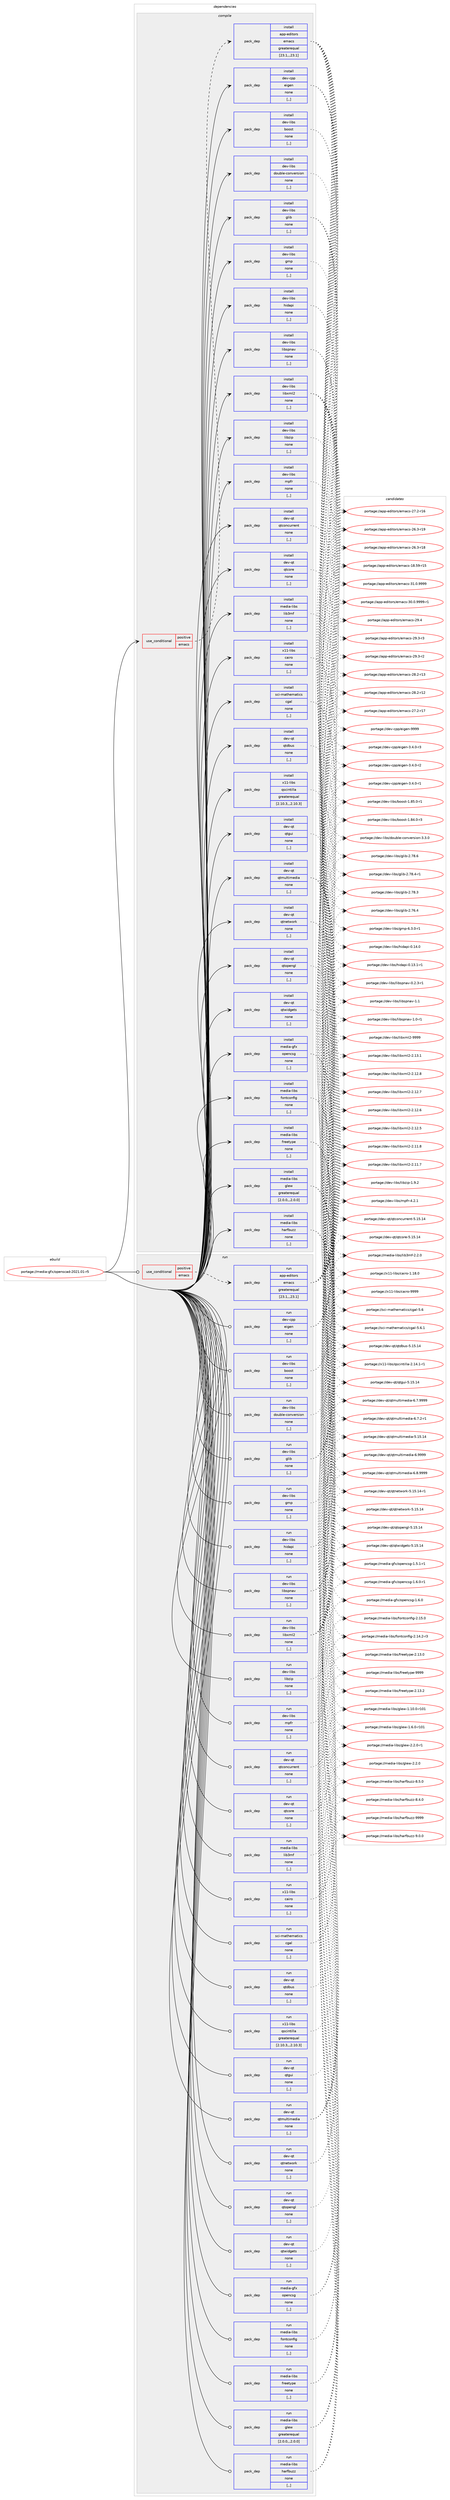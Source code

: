 digraph prolog {

# *************
# Graph options
# *************

newrank=true;
concentrate=true;
compound=true;
graph [rankdir=LR,fontname=Helvetica,fontsize=10,ranksep=1.5];#, ranksep=2.5, nodesep=0.2];
edge  [arrowhead=vee];
node  [fontname=Helvetica,fontsize=10];

# **********
# The ebuild
# **********

subgraph cluster_leftcol {
color=gray;
label=<<i>ebuild</i>>;
id [label="portage://media-gfx/openscad-2021.01-r5", color=red, width=4, href="../media-gfx/openscad-2021.01-r5.svg"];
}

# ****************
# The dependencies
# ****************

subgraph cluster_midcol {
color=gray;
label=<<i>dependencies</i>>;
subgraph cluster_compile {
fillcolor="#eeeeee";
style=filled;
label=<<i>compile</i>>;
subgraph cond73665 {
dependency292289 [label=<<TABLE BORDER="0" CELLBORDER="1" CELLSPACING="0" CELLPADDING="4"><TR><TD ROWSPAN="3" CELLPADDING="10">use_conditional</TD></TR><TR><TD>positive</TD></TR><TR><TD>emacs</TD></TR></TABLE>>, shape=none, color=red];
subgraph pack216253 {
dependency292290 [label=<<TABLE BORDER="0" CELLBORDER="1" CELLSPACING="0" CELLPADDING="4" WIDTH="220"><TR><TD ROWSPAN="6" CELLPADDING="30">pack_dep</TD></TR><TR><TD WIDTH="110">install</TD></TR><TR><TD>app-editors</TD></TR><TR><TD>emacs</TD></TR><TR><TD>greaterequal</TD></TR><TR><TD>[23.1,,,23.1]</TD></TR></TABLE>>, shape=none, color=blue];
}
dependency292289:e -> dependency292290:w [weight=20,style="dashed",arrowhead="vee"];
}
id:e -> dependency292289:w [weight=20,style="solid",arrowhead="vee"];
subgraph pack216254 {
dependency292291 [label=<<TABLE BORDER="0" CELLBORDER="1" CELLSPACING="0" CELLPADDING="4" WIDTH="220"><TR><TD ROWSPAN="6" CELLPADDING="30">pack_dep</TD></TR><TR><TD WIDTH="110">install</TD></TR><TR><TD>dev-cpp</TD></TR><TR><TD>eigen</TD></TR><TR><TD>none</TD></TR><TR><TD>[,,]</TD></TR></TABLE>>, shape=none, color=blue];
}
id:e -> dependency292291:w [weight=20,style="solid",arrowhead="vee"];
subgraph pack216255 {
dependency292292 [label=<<TABLE BORDER="0" CELLBORDER="1" CELLSPACING="0" CELLPADDING="4" WIDTH="220"><TR><TD ROWSPAN="6" CELLPADDING="30">pack_dep</TD></TR><TR><TD WIDTH="110">install</TD></TR><TR><TD>dev-libs</TD></TR><TR><TD>boost</TD></TR><TR><TD>none</TD></TR><TR><TD>[,,]</TD></TR></TABLE>>, shape=none, color=blue];
}
id:e -> dependency292292:w [weight=20,style="solid",arrowhead="vee"];
subgraph pack216256 {
dependency292293 [label=<<TABLE BORDER="0" CELLBORDER="1" CELLSPACING="0" CELLPADDING="4" WIDTH="220"><TR><TD ROWSPAN="6" CELLPADDING="30">pack_dep</TD></TR><TR><TD WIDTH="110">install</TD></TR><TR><TD>dev-libs</TD></TR><TR><TD>double-conversion</TD></TR><TR><TD>none</TD></TR><TR><TD>[,,]</TD></TR></TABLE>>, shape=none, color=blue];
}
id:e -> dependency292293:w [weight=20,style="solid",arrowhead="vee"];
subgraph pack216257 {
dependency292294 [label=<<TABLE BORDER="0" CELLBORDER="1" CELLSPACING="0" CELLPADDING="4" WIDTH="220"><TR><TD ROWSPAN="6" CELLPADDING="30">pack_dep</TD></TR><TR><TD WIDTH="110">install</TD></TR><TR><TD>dev-libs</TD></TR><TR><TD>glib</TD></TR><TR><TD>none</TD></TR><TR><TD>[,,]</TD></TR></TABLE>>, shape=none, color=blue];
}
id:e -> dependency292294:w [weight=20,style="solid",arrowhead="vee"];
subgraph pack216258 {
dependency292295 [label=<<TABLE BORDER="0" CELLBORDER="1" CELLSPACING="0" CELLPADDING="4" WIDTH="220"><TR><TD ROWSPAN="6" CELLPADDING="30">pack_dep</TD></TR><TR><TD WIDTH="110">install</TD></TR><TR><TD>dev-libs</TD></TR><TR><TD>gmp</TD></TR><TR><TD>none</TD></TR><TR><TD>[,,]</TD></TR></TABLE>>, shape=none, color=blue];
}
id:e -> dependency292295:w [weight=20,style="solid",arrowhead="vee"];
subgraph pack216259 {
dependency292296 [label=<<TABLE BORDER="0" CELLBORDER="1" CELLSPACING="0" CELLPADDING="4" WIDTH="220"><TR><TD ROWSPAN="6" CELLPADDING="30">pack_dep</TD></TR><TR><TD WIDTH="110">install</TD></TR><TR><TD>dev-libs</TD></TR><TR><TD>hidapi</TD></TR><TR><TD>none</TD></TR><TR><TD>[,,]</TD></TR></TABLE>>, shape=none, color=blue];
}
id:e -> dependency292296:w [weight=20,style="solid",arrowhead="vee"];
subgraph pack216260 {
dependency292297 [label=<<TABLE BORDER="0" CELLBORDER="1" CELLSPACING="0" CELLPADDING="4" WIDTH="220"><TR><TD ROWSPAN="6" CELLPADDING="30">pack_dep</TD></TR><TR><TD WIDTH="110">install</TD></TR><TR><TD>dev-libs</TD></TR><TR><TD>libspnav</TD></TR><TR><TD>none</TD></TR><TR><TD>[,,]</TD></TR></TABLE>>, shape=none, color=blue];
}
id:e -> dependency292297:w [weight=20,style="solid",arrowhead="vee"];
subgraph pack216261 {
dependency292298 [label=<<TABLE BORDER="0" CELLBORDER="1" CELLSPACING="0" CELLPADDING="4" WIDTH="220"><TR><TD ROWSPAN="6" CELLPADDING="30">pack_dep</TD></TR><TR><TD WIDTH="110">install</TD></TR><TR><TD>dev-libs</TD></TR><TR><TD>libxml2</TD></TR><TR><TD>none</TD></TR><TR><TD>[,,]</TD></TR></TABLE>>, shape=none, color=blue];
}
id:e -> dependency292298:w [weight=20,style="solid",arrowhead="vee"];
subgraph pack216262 {
dependency292299 [label=<<TABLE BORDER="0" CELLBORDER="1" CELLSPACING="0" CELLPADDING="4" WIDTH="220"><TR><TD ROWSPAN="6" CELLPADDING="30">pack_dep</TD></TR><TR><TD WIDTH="110">install</TD></TR><TR><TD>dev-libs</TD></TR><TR><TD>libzip</TD></TR><TR><TD>none</TD></TR><TR><TD>[,,]</TD></TR></TABLE>>, shape=none, color=blue];
}
id:e -> dependency292299:w [weight=20,style="solid",arrowhead="vee"];
subgraph pack216263 {
dependency292300 [label=<<TABLE BORDER="0" CELLBORDER="1" CELLSPACING="0" CELLPADDING="4" WIDTH="220"><TR><TD ROWSPAN="6" CELLPADDING="30">pack_dep</TD></TR><TR><TD WIDTH="110">install</TD></TR><TR><TD>dev-libs</TD></TR><TR><TD>mpfr</TD></TR><TR><TD>none</TD></TR><TR><TD>[,,]</TD></TR></TABLE>>, shape=none, color=blue];
}
id:e -> dependency292300:w [weight=20,style="solid",arrowhead="vee"];
subgraph pack216264 {
dependency292301 [label=<<TABLE BORDER="0" CELLBORDER="1" CELLSPACING="0" CELLPADDING="4" WIDTH="220"><TR><TD ROWSPAN="6" CELLPADDING="30">pack_dep</TD></TR><TR><TD WIDTH="110">install</TD></TR><TR><TD>dev-qt</TD></TR><TR><TD>qtconcurrent</TD></TR><TR><TD>none</TD></TR><TR><TD>[,,]</TD></TR></TABLE>>, shape=none, color=blue];
}
id:e -> dependency292301:w [weight=20,style="solid",arrowhead="vee"];
subgraph pack216265 {
dependency292302 [label=<<TABLE BORDER="0" CELLBORDER="1" CELLSPACING="0" CELLPADDING="4" WIDTH="220"><TR><TD ROWSPAN="6" CELLPADDING="30">pack_dep</TD></TR><TR><TD WIDTH="110">install</TD></TR><TR><TD>dev-qt</TD></TR><TR><TD>qtcore</TD></TR><TR><TD>none</TD></TR><TR><TD>[,,]</TD></TR></TABLE>>, shape=none, color=blue];
}
id:e -> dependency292302:w [weight=20,style="solid",arrowhead="vee"];
subgraph pack216266 {
dependency292303 [label=<<TABLE BORDER="0" CELLBORDER="1" CELLSPACING="0" CELLPADDING="4" WIDTH="220"><TR><TD ROWSPAN="6" CELLPADDING="30">pack_dep</TD></TR><TR><TD WIDTH="110">install</TD></TR><TR><TD>dev-qt</TD></TR><TR><TD>qtdbus</TD></TR><TR><TD>none</TD></TR><TR><TD>[,,]</TD></TR></TABLE>>, shape=none, color=blue];
}
id:e -> dependency292303:w [weight=20,style="solid",arrowhead="vee"];
subgraph pack216267 {
dependency292304 [label=<<TABLE BORDER="0" CELLBORDER="1" CELLSPACING="0" CELLPADDING="4" WIDTH="220"><TR><TD ROWSPAN="6" CELLPADDING="30">pack_dep</TD></TR><TR><TD WIDTH="110">install</TD></TR><TR><TD>dev-qt</TD></TR><TR><TD>qtgui</TD></TR><TR><TD>none</TD></TR><TR><TD>[,,]</TD></TR></TABLE>>, shape=none, color=blue];
}
id:e -> dependency292304:w [weight=20,style="solid",arrowhead="vee"];
subgraph pack216268 {
dependency292305 [label=<<TABLE BORDER="0" CELLBORDER="1" CELLSPACING="0" CELLPADDING="4" WIDTH="220"><TR><TD ROWSPAN="6" CELLPADDING="30">pack_dep</TD></TR><TR><TD WIDTH="110">install</TD></TR><TR><TD>dev-qt</TD></TR><TR><TD>qtmultimedia</TD></TR><TR><TD>none</TD></TR><TR><TD>[,,]</TD></TR></TABLE>>, shape=none, color=blue];
}
id:e -> dependency292305:w [weight=20,style="solid",arrowhead="vee"];
subgraph pack216269 {
dependency292306 [label=<<TABLE BORDER="0" CELLBORDER="1" CELLSPACING="0" CELLPADDING="4" WIDTH="220"><TR><TD ROWSPAN="6" CELLPADDING="30">pack_dep</TD></TR><TR><TD WIDTH="110">install</TD></TR><TR><TD>dev-qt</TD></TR><TR><TD>qtnetwork</TD></TR><TR><TD>none</TD></TR><TR><TD>[,,]</TD></TR></TABLE>>, shape=none, color=blue];
}
id:e -> dependency292306:w [weight=20,style="solid",arrowhead="vee"];
subgraph pack216270 {
dependency292307 [label=<<TABLE BORDER="0" CELLBORDER="1" CELLSPACING="0" CELLPADDING="4" WIDTH="220"><TR><TD ROWSPAN="6" CELLPADDING="30">pack_dep</TD></TR><TR><TD WIDTH="110">install</TD></TR><TR><TD>dev-qt</TD></TR><TR><TD>qtopengl</TD></TR><TR><TD>none</TD></TR><TR><TD>[,,]</TD></TR></TABLE>>, shape=none, color=blue];
}
id:e -> dependency292307:w [weight=20,style="solid",arrowhead="vee"];
subgraph pack216271 {
dependency292308 [label=<<TABLE BORDER="0" CELLBORDER="1" CELLSPACING="0" CELLPADDING="4" WIDTH="220"><TR><TD ROWSPAN="6" CELLPADDING="30">pack_dep</TD></TR><TR><TD WIDTH="110">install</TD></TR><TR><TD>dev-qt</TD></TR><TR><TD>qtwidgets</TD></TR><TR><TD>none</TD></TR><TR><TD>[,,]</TD></TR></TABLE>>, shape=none, color=blue];
}
id:e -> dependency292308:w [weight=20,style="solid",arrowhead="vee"];
subgraph pack216272 {
dependency292309 [label=<<TABLE BORDER="0" CELLBORDER="1" CELLSPACING="0" CELLPADDING="4" WIDTH="220"><TR><TD ROWSPAN="6" CELLPADDING="30">pack_dep</TD></TR><TR><TD WIDTH="110">install</TD></TR><TR><TD>media-gfx</TD></TR><TR><TD>opencsg</TD></TR><TR><TD>none</TD></TR><TR><TD>[,,]</TD></TR></TABLE>>, shape=none, color=blue];
}
id:e -> dependency292309:w [weight=20,style="solid",arrowhead="vee"];
subgraph pack216273 {
dependency292310 [label=<<TABLE BORDER="0" CELLBORDER="1" CELLSPACING="0" CELLPADDING="4" WIDTH="220"><TR><TD ROWSPAN="6" CELLPADDING="30">pack_dep</TD></TR><TR><TD WIDTH="110">install</TD></TR><TR><TD>media-libs</TD></TR><TR><TD>fontconfig</TD></TR><TR><TD>none</TD></TR><TR><TD>[,,]</TD></TR></TABLE>>, shape=none, color=blue];
}
id:e -> dependency292310:w [weight=20,style="solid",arrowhead="vee"];
subgraph pack216274 {
dependency292311 [label=<<TABLE BORDER="0" CELLBORDER="1" CELLSPACING="0" CELLPADDING="4" WIDTH="220"><TR><TD ROWSPAN="6" CELLPADDING="30">pack_dep</TD></TR><TR><TD WIDTH="110">install</TD></TR><TR><TD>media-libs</TD></TR><TR><TD>freetype</TD></TR><TR><TD>none</TD></TR><TR><TD>[,,]</TD></TR></TABLE>>, shape=none, color=blue];
}
id:e -> dependency292311:w [weight=20,style="solid",arrowhead="vee"];
subgraph pack216275 {
dependency292312 [label=<<TABLE BORDER="0" CELLBORDER="1" CELLSPACING="0" CELLPADDING="4" WIDTH="220"><TR><TD ROWSPAN="6" CELLPADDING="30">pack_dep</TD></TR><TR><TD WIDTH="110">install</TD></TR><TR><TD>media-libs</TD></TR><TR><TD>glew</TD></TR><TR><TD>greaterequal</TD></TR><TR><TD>[2.0.0,,,2.0.0]</TD></TR></TABLE>>, shape=none, color=blue];
}
id:e -> dependency292312:w [weight=20,style="solid",arrowhead="vee"];
subgraph pack216276 {
dependency292313 [label=<<TABLE BORDER="0" CELLBORDER="1" CELLSPACING="0" CELLPADDING="4" WIDTH="220"><TR><TD ROWSPAN="6" CELLPADDING="30">pack_dep</TD></TR><TR><TD WIDTH="110">install</TD></TR><TR><TD>media-libs</TD></TR><TR><TD>harfbuzz</TD></TR><TR><TD>none</TD></TR><TR><TD>[,,]</TD></TR></TABLE>>, shape=none, color=blue];
}
id:e -> dependency292313:w [weight=20,style="solid",arrowhead="vee"];
subgraph pack216277 {
dependency292314 [label=<<TABLE BORDER="0" CELLBORDER="1" CELLSPACING="0" CELLPADDING="4" WIDTH="220"><TR><TD ROWSPAN="6" CELLPADDING="30">pack_dep</TD></TR><TR><TD WIDTH="110">install</TD></TR><TR><TD>media-libs</TD></TR><TR><TD>lib3mf</TD></TR><TR><TD>none</TD></TR><TR><TD>[,,]</TD></TR></TABLE>>, shape=none, color=blue];
}
id:e -> dependency292314:w [weight=20,style="solid",arrowhead="vee"];
subgraph pack216278 {
dependency292315 [label=<<TABLE BORDER="0" CELLBORDER="1" CELLSPACING="0" CELLPADDING="4" WIDTH="220"><TR><TD ROWSPAN="6" CELLPADDING="30">pack_dep</TD></TR><TR><TD WIDTH="110">install</TD></TR><TR><TD>sci-mathematics</TD></TR><TR><TD>cgal</TD></TR><TR><TD>none</TD></TR><TR><TD>[,,]</TD></TR></TABLE>>, shape=none, color=blue];
}
id:e -> dependency292315:w [weight=20,style="solid",arrowhead="vee"];
subgraph pack216279 {
dependency292316 [label=<<TABLE BORDER="0" CELLBORDER="1" CELLSPACING="0" CELLPADDING="4" WIDTH="220"><TR><TD ROWSPAN="6" CELLPADDING="30">pack_dep</TD></TR><TR><TD WIDTH="110">install</TD></TR><TR><TD>x11-libs</TD></TR><TR><TD>cairo</TD></TR><TR><TD>none</TD></TR><TR><TD>[,,]</TD></TR></TABLE>>, shape=none, color=blue];
}
id:e -> dependency292316:w [weight=20,style="solid",arrowhead="vee"];
subgraph pack216280 {
dependency292317 [label=<<TABLE BORDER="0" CELLBORDER="1" CELLSPACING="0" CELLPADDING="4" WIDTH="220"><TR><TD ROWSPAN="6" CELLPADDING="30">pack_dep</TD></TR><TR><TD WIDTH="110">install</TD></TR><TR><TD>x11-libs</TD></TR><TR><TD>qscintilla</TD></TR><TR><TD>greaterequal</TD></TR><TR><TD>[2.10.3,,,2.10.3]</TD></TR></TABLE>>, shape=none, color=blue];
}
id:e -> dependency292317:w [weight=20,style="solid",arrowhead="vee"];
}
subgraph cluster_compileandrun {
fillcolor="#eeeeee";
style=filled;
label=<<i>compile and run</i>>;
}
subgraph cluster_run {
fillcolor="#eeeeee";
style=filled;
label=<<i>run</i>>;
subgraph cond73666 {
dependency292318 [label=<<TABLE BORDER="0" CELLBORDER="1" CELLSPACING="0" CELLPADDING="4"><TR><TD ROWSPAN="3" CELLPADDING="10">use_conditional</TD></TR><TR><TD>positive</TD></TR><TR><TD>emacs</TD></TR></TABLE>>, shape=none, color=red];
subgraph pack216281 {
dependency292319 [label=<<TABLE BORDER="0" CELLBORDER="1" CELLSPACING="0" CELLPADDING="4" WIDTH="220"><TR><TD ROWSPAN="6" CELLPADDING="30">pack_dep</TD></TR><TR><TD WIDTH="110">run</TD></TR><TR><TD>app-editors</TD></TR><TR><TD>emacs</TD></TR><TR><TD>greaterequal</TD></TR><TR><TD>[23.1,,,23.1]</TD></TR></TABLE>>, shape=none, color=blue];
}
dependency292318:e -> dependency292319:w [weight=20,style="dashed",arrowhead="vee"];
}
id:e -> dependency292318:w [weight=20,style="solid",arrowhead="odot"];
subgraph pack216282 {
dependency292320 [label=<<TABLE BORDER="0" CELLBORDER="1" CELLSPACING="0" CELLPADDING="4" WIDTH="220"><TR><TD ROWSPAN="6" CELLPADDING="30">pack_dep</TD></TR><TR><TD WIDTH="110">run</TD></TR><TR><TD>dev-cpp</TD></TR><TR><TD>eigen</TD></TR><TR><TD>none</TD></TR><TR><TD>[,,]</TD></TR></TABLE>>, shape=none, color=blue];
}
id:e -> dependency292320:w [weight=20,style="solid",arrowhead="odot"];
subgraph pack216283 {
dependency292321 [label=<<TABLE BORDER="0" CELLBORDER="1" CELLSPACING="0" CELLPADDING="4" WIDTH="220"><TR><TD ROWSPAN="6" CELLPADDING="30">pack_dep</TD></TR><TR><TD WIDTH="110">run</TD></TR><TR><TD>dev-libs</TD></TR><TR><TD>boost</TD></TR><TR><TD>none</TD></TR><TR><TD>[,,]</TD></TR></TABLE>>, shape=none, color=blue];
}
id:e -> dependency292321:w [weight=20,style="solid",arrowhead="odot"];
subgraph pack216284 {
dependency292322 [label=<<TABLE BORDER="0" CELLBORDER="1" CELLSPACING="0" CELLPADDING="4" WIDTH="220"><TR><TD ROWSPAN="6" CELLPADDING="30">pack_dep</TD></TR><TR><TD WIDTH="110">run</TD></TR><TR><TD>dev-libs</TD></TR><TR><TD>double-conversion</TD></TR><TR><TD>none</TD></TR><TR><TD>[,,]</TD></TR></TABLE>>, shape=none, color=blue];
}
id:e -> dependency292322:w [weight=20,style="solid",arrowhead="odot"];
subgraph pack216285 {
dependency292323 [label=<<TABLE BORDER="0" CELLBORDER="1" CELLSPACING="0" CELLPADDING="4" WIDTH="220"><TR><TD ROWSPAN="6" CELLPADDING="30">pack_dep</TD></TR><TR><TD WIDTH="110">run</TD></TR><TR><TD>dev-libs</TD></TR><TR><TD>glib</TD></TR><TR><TD>none</TD></TR><TR><TD>[,,]</TD></TR></TABLE>>, shape=none, color=blue];
}
id:e -> dependency292323:w [weight=20,style="solid",arrowhead="odot"];
subgraph pack216286 {
dependency292324 [label=<<TABLE BORDER="0" CELLBORDER="1" CELLSPACING="0" CELLPADDING="4" WIDTH="220"><TR><TD ROWSPAN="6" CELLPADDING="30">pack_dep</TD></TR><TR><TD WIDTH="110">run</TD></TR><TR><TD>dev-libs</TD></TR><TR><TD>gmp</TD></TR><TR><TD>none</TD></TR><TR><TD>[,,]</TD></TR></TABLE>>, shape=none, color=blue];
}
id:e -> dependency292324:w [weight=20,style="solid",arrowhead="odot"];
subgraph pack216287 {
dependency292325 [label=<<TABLE BORDER="0" CELLBORDER="1" CELLSPACING="0" CELLPADDING="4" WIDTH="220"><TR><TD ROWSPAN="6" CELLPADDING="30">pack_dep</TD></TR><TR><TD WIDTH="110">run</TD></TR><TR><TD>dev-libs</TD></TR><TR><TD>hidapi</TD></TR><TR><TD>none</TD></TR><TR><TD>[,,]</TD></TR></TABLE>>, shape=none, color=blue];
}
id:e -> dependency292325:w [weight=20,style="solid",arrowhead="odot"];
subgraph pack216288 {
dependency292326 [label=<<TABLE BORDER="0" CELLBORDER="1" CELLSPACING="0" CELLPADDING="4" WIDTH="220"><TR><TD ROWSPAN="6" CELLPADDING="30">pack_dep</TD></TR><TR><TD WIDTH="110">run</TD></TR><TR><TD>dev-libs</TD></TR><TR><TD>libspnav</TD></TR><TR><TD>none</TD></TR><TR><TD>[,,]</TD></TR></TABLE>>, shape=none, color=blue];
}
id:e -> dependency292326:w [weight=20,style="solid",arrowhead="odot"];
subgraph pack216289 {
dependency292327 [label=<<TABLE BORDER="0" CELLBORDER="1" CELLSPACING="0" CELLPADDING="4" WIDTH="220"><TR><TD ROWSPAN="6" CELLPADDING="30">pack_dep</TD></TR><TR><TD WIDTH="110">run</TD></TR><TR><TD>dev-libs</TD></TR><TR><TD>libxml2</TD></TR><TR><TD>none</TD></TR><TR><TD>[,,]</TD></TR></TABLE>>, shape=none, color=blue];
}
id:e -> dependency292327:w [weight=20,style="solid",arrowhead="odot"];
subgraph pack216290 {
dependency292328 [label=<<TABLE BORDER="0" CELLBORDER="1" CELLSPACING="0" CELLPADDING="4" WIDTH="220"><TR><TD ROWSPAN="6" CELLPADDING="30">pack_dep</TD></TR><TR><TD WIDTH="110">run</TD></TR><TR><TD>dev-libs</TD></TR><TR><TD>libzip</TD></TR><TR><TD>none</TD></TR><TR><TD>[,,]</TD></TR></TABLE>>, shape=none, color=blue];
}
id:e -> dependency292328:w [weight=20,style="solid",arrowhead="odot"];
subgraph pack216291 {
dependency292329 [label=<<TABLE BORDER="0" CELLBORDER="1" CELLSPACING="0" CELLPADDING="4" WIDTH="220"><TR><TD ROWSPAN="6" CELLPADDING="30">pack_dep</TD></TR><TR><TD WIDTH="110">run</TD></TR><TR><TD>dev-libs</TD></TR><TR><TD>mpfr</TD></TR><TR><TD>none</TD></TR><TR><TD>[,,]</TD></TR></TABLE>>, shape=none, color=blue];
}
id:e -> dependency292329:w [weight=20,style="solid",arrowhead="odot"];
subgraph pack216292 {
dependency292330 [label=<<TABLE BORDER="0" CELLBORDER="1" CELLSPACING="0" CELLPADDING="4" WIDTH="220"><TR><TD ROWSPAN="6" CELLPADDING="30">pack_dep</TD></TR><TR><TD WIDTH="110">run</TD></TR><TR><TD>dev-qt</TD></TR><TR><TD>qtconcurrent</TD></TR><TR><TD>none</TD></TR><TR><TD>[,,]</TD></TR></TABLE>>, shape=none, color=blue];
}
id:e -> dependency292330:w [weight=20,style="solid",arrowhead="odot"];
subgraph pack216293 {
dependency292331 [label=<<TABLE BORDER="0" CELLBORDER="1" CELLSPACING="0" CELLPADDING="4" WIDTH="220"><TR><TD ROWSPAN="6" CELLPADDING="30">pack_dep</TD></TR><TR><TD WIDTH="110">run</TD></TR><TR><TD>dev-qt</TD></TR><TR><TD>qtcore</TD></TR><TR><TD>none</TD></TR><TR><TD>[,,]</TD></TR></TABLE>>, shape=none, color=blue];
}
id:e -> dependency292331:w [weight=20,style="solid",arrowhead="odot"];
subgraph pack216294 {
dependency292332 [label=<<TABLE BORDER="0" CELLBORDER="1" CELLSPACING="0" CELLPADDING="4" WIDTH="220"><TR><TD ROWSPAN="6" CELLPADDING="30">pack_dep</TD></TR><TR><TD WIDTH="110">run</TD></TR><TR><TD>dev-qt</TD></TR><TR><TD>qtdbus</TD></TR><TR><TD>none</TD></TR><TR><TD>[,,]</TD></TR></TABLE>>, shape=none, color=blue];
}
id:e -> dependency292332:w [weight=20,style="solid",arrowhead="odot"];
subgraph pack216295 {
dependency292333 [label=<<TABLE BORDER="0" CELLBORDER="1" CELLSPACING="0" CELLPADDING="4" WIDTH="220"><TR><TD ROWSPAN="6" CELLPADDING="30">pack_dep</TD></TR><TR><TD WIDTH="110">run</TD></TR><TR><TD>dev-qt</TD></TR><TR><TD>qtgui</TD></TR><TR><TD>none</TD></TR><TR><TD>[,,]</TD></TR></TABLE>>, shape=none, color=blue];
}
id:e -> dependency292333:w [weight=20,style="solid",arrowhead="odot"];
subgraph pack216296 {
dependency292334 [label=<<TABLE BORDER="0" CELLBORDER="1" CELLSPACING="0" CELLPADDING="4" WIDTH="220"><TR><TD ROWSPAN="6" CELLPADDING="30">pack_dep</TD></TR><TR><TD WIDTH="110">run</TD></TR><TR><TD>dev-qt</TD></TR><TR><TD>qtmultimedia</TD></TR><TR><TD>none</TD></TR><TR><TD>[,,]</TD></TR></TABLE>>, shape=none, color=blue];
}
id:e -> dependency292334:w [weight=20,style="solid",arrowhead="odot"];
subgraph pack216297 {
dependency292335 [label=<<TABLE BORDER="0" CELLBORDER="1" CELLSPACING="0" CELLPADDING="4" WIDTH="220"><TR><TD ROWSPAN="6" CELLPADDING="30">pack_dep</TD></TR><TR><TD WIDTH="110">run</TD></TR><TR><TD>dev-qt</TD></TR><TR><TD>qtnetwork</TD></TR><TR><TD>none</TD></TR><TR><TD>[,,]</TD></TR></TABLE>>, shape=none, color=blue];
}
id:e -> dependency292335:w [weight=20,style="solid",arrowhead="odot"];
subgraph pack216298 {
dependency292336 [label=<<TABLE BORDER="0" CELLBORDER="1" CELLSPACING="0" CELLPADDING="4" WIDTH="220"><TR><TD ROWSPAN="6" CELLPADDING="30">pack_dep</TD></TR><TR><TD WIDTH="110">run</TD></TR><TR><TD>dev-qt</TD></TR><TR><TD>qtopengl</TD></TR><TR><TD>none</TD></TR><TR><TD>[,,]</TD></TR></TABLE>>, shape=none, color=blue];
}
id:e -> dependency292336:w [weight=20,style="solid",arrowhead="odot"];
subgraph pack216299 {
dependency292337 [label=<<TABLE BORDER="0" CELLBORDER="1" CELLSPACING="0" CELLPADDING="4" WIDTH="220"><TR><TD ROWSPAN="6" CELLPADDING="30">pack_dep</TD></TR><TR><TD WIDTH="110">run</TD></TR><TR><TD>dev-qt</TD></TR><TR><TD>qtwidgets</TD></TR><TR><TD>none</TD></TR><TR><TD>[,,]</TD></TR></TABLE>>, shape=none, color=blue];
}
id:e -> dependency292337:w [weight=20,style="solid",arrowhead="odot"];
subgraph pack216300 {
dependency292338 [label=<<TABLE BORDER="0" CELLBORDER="1" CELLSPACING="0" CELLPADDING="4" WIDTH="220"><TR><TD ROWSPAN="6" CELLPADDING="30">pack_dep</TD></TR><TR><TD WIDTH="110">run</TD></TR><TR><TD>media-gfx</TD></TR><TR><TD>opencsg</TD></TR><TR><TD>none</TD></TR><TR><TD>[,,]</TD></TR></TABLE>>, shape=none, color=blue];
}
id:e -> dependency292338:w [weight=20,style="solid",arrowhead="odot"];
subgraph pack216301 {
dependency292339 [label=<<TABLE BORDER="0" CELLBORDER="1" CELLSPACING="0" CELLPADDING="4" WIDTH="220"><TR><TD ROWSPAN="6" CELLPADDING="30">pack_dep</TD></TR><TR><TD WIDTH="110">run</TD></TR><TR><TD>media-libs</TD></TR><TR><TD>fontconfig</TD></TR><TR><TD>none</TD></TR><TR><TD>[,,]</TD></TR></TABLE>>, shape=none, color=blue];
}
id:e -> dependency292339:w [weight=20,style="solid",arrowhead="odot"];
subgraph pack216302 {
dependency292340 [label=<<TABLE BORDER="0" CELLBORDER="1" CELLSPACING="0" CELLPADDING="4" WIDTH="220"><TR><TD ROWSPAN="6" CELLPADDING="30">pack_dep</TD></TR><TR><TD WIDTH="110">run</TD></TR><TR><TD>media-libs</TD></TR><TR><TD>freetype</TD></TR><TR><TD>none</TD></TR><TR><TD>[,,]</TD></TR></TABLE>>, shape=none, color=blue];
}
id:e -> dependency292340:w [weight=20,style="solid",arrowhead="odot"];
subgraph pack216303 {
dependency292341 [label=<<TABLE BORDER="0" CELLBORDER="1" CELLSPACING="0" CELLPADDING="4" WIDTH="220"><TR><TD ROWSPAN="6" CELLPADDING="30">pack_dep</TD></TR><TR><TD WIDTH="110">run</TD></TR><TR><TD>media-libs</TD></TR><TR><TD>glew</TD></TR><TR><TD>greaterequal</TD></TR><TR><TD>[2.0.0,,,2.0.0]</TD></TR></TABLE>>, shape=none, color=blue];
}
id:e -> dependency292341:w [weight=20,style="solid",arrowhead="odot"];
subgraph pack216304 {
dependency292342 [label=<<TABLE BORDER="0" CELLBORDER="1" CELLSPACING="0" CELLPADDING="4" WIDTH="220"><TR><TD ROWSPAN="6" CELLPADDING="30">pack_dep</TD></TR><TR><TD WIDTH="110">run</TD></TR><TR><TD>media-libs</TD></TR><TR><TD>harfbuzz</TD></TR><TR><TD>none</TD></TR><TR><TD>[,,]</TD></TR></TABLE>>, shape=none, color=blue];
}
id:e -> dependency292342:w [weight=20,style="solid",arrowhead="odot"];
subgraph pack216305 {
dependency292343 [label=<<TABLE BORDER="0" CELLBORDER="1" CELLSPACING="0" CELLPADDING="4" WIDTH="220"><TR><TD ROWSPAN="6" CELLPADDING="30">pack_dep</TD></TR><TR><TD WIDTH="110">run</TD></TR><TR><TD>media-libs</TD></TR><TR><TD>lib3mf</TD></TR><TR><TD>none</TD></TR><TR><TD>[,,]</TD></TR></TABLE>>, shape=none, color=blue];
}
id:e -> dependency292343:w [weight=20,style="solid",arrowhead="odot"];
subgraph pack216306 {
dependency292344 [label=<<TABLE BORDER="0" CELLBORDER="1" CELLSPACING="0" CELLPADDING="4" WIDTH="220"><TR><TD ROWSPAN="6" CELLPADDING="30">pack_dep</TD></TR><TR><TD WIDTH="110">run</TD></TR><TR><TD>sci-mathematics</TD></TR><TR><TD>cgal</TD></TR><TR><TD>none</TD></TR><TR><TD>[,,]</TD></TR></TABLE>>, shape=none, color=blue];
}
id:e -> dependency292344:w [weight=20,style="solid",arrowhead="odot"];
subgraph pack216307 {
dependency292345 [label=<<TABLE BORDER="0" CELLBORDER="1" CELLSPACING="0" CELLPADDING="4" WIDTH="220"><TR><TD ROWSPAN="6" CELLPADDING="30">pack_dep</TD></TR><TR><TD WIDTH="110">run</TD></TR><TR><TD>x11-libs</TD></TR><TR><TD>cairo</TD></TR><TR><TD>none</TD></TR><TR><TD>[,,]</TD></TR></TABLE>>, shape=none, color=blue];
}
id:e -> dependency292345:w [weight=20,style="solid",arrowhead="odot"];
subgraph pack216308 {
dependency292346 [label=<<TABLE BORDER="0" CELLBORDER="1" CELLSPACING="0" CELLPADDING="4" WIDTH="220"><TR><TD ROWSPAN="6" CELLPADDING="30">pack_dep</TD></TR><TR><TD WIDTH="110">run</TD></TR><TR><TD>x11-libs</TD></TR><TR><TD>qscintilla</TD></TR><TR><TD>greaterequal</TD></TR><TR><TD>[2.10.3,,,2.10.3]</TD></TR></TABLE>>, shape=none, color=blue];
}
id:e -> dependency292346:w [weight=20,style="solid",arrowhead="odot"];
}
}

# **************
# The candidates
# **************

subgraph cluster_choices {
rank=same;
color=gray;
label=<<i>candidates</i>>;

subgraph choice216253 {
color=black;
nodesep=1;
choice971121124510110010511611111411547101109979911545514946484657575757 [label="portage://app-editors/emacs-31.0.9999", color=red, width=4,href="../app-editors/emacs-31.0.9999.svg"];
choice9711211245101100105116111114115471011099799115455148464846575757574511449 [label="portage://app-editors/emacs-30.0.9999-r1", color=red, width=4,href="../app-editors/emacs-30.0.9999-r1.svg"];
choice97112112451011001051161111141154710110997991154550574652 [label="portage://app-editors/emacs-29.4", color=red, width=4,href="../app-editors/emacs-29.4.svg"];
choice971121124510110010511611111411547101109979911545505746514511451 [label="portage://app-editors/emacs-29.3-r3", color=red, width=4,href="../app-editors/emacs-29.3-r3.svg"];
choice971121124510110010511611111411547101109979911545505746514511450 [label="portage://app-editors/emacs-29.3-r2", color=red, width=4,href="../app-editors/emacs-29.3-r2.svg"];
choice97112112451011001051161111141154710110997991154550564650451144951 [label="portage://app-editors/emacs-28.2-r13", color=red, width=4,href="../app-editors/emacs-28.2-r13.svg"];
choice97112112451011001051161111141154710110997991154550564650451144950 [label="portage://app-editors/emacs-28.2-r12", color=red, width=4,href="../app-editors/emacs-28.2-r12.svg"];
choice97112112451011001051161111141154710110997991154550554650451144955 [label="portage://app-editors/emacs-27.2-r17", color=red, width=4,href="../app-editors/emacs-27.2-r17.svg"];
choice97112112451011001051161111141154710110997991154550554650451144954 [label="portage://app-editors/emacs-27.2-r16", color=red, width=4,href="../app-editors/emacs-27.2-r16.svg"];
choice97112112451011001051161111141154710110997991154550544651451144957 [label="portage://app-editors/emacs-26.3-r19", color=red, width=4,href="../app-editors/emacs-26.3-r19.svg"];
choice97112112451011001051161111141154710110997991154550544651451144956 [label="portage://app-editors/emacs-26.3-r18", color=red, width=4,href="../app-editors/emacs-26.3-r18.svg"];
choice9711211245101100105116111114115471011099799115454956465357451144953 [label="portage://app-editors/emacs-18.59-r15", color=red, width=4,href="../app-editors/emacs-18.59-r15.svg"];
dependency292290:e -> choice971121124510110010511611111411547101109979911545514946484657575757:w [style=dotted,weight="100"];
dependency292290:e -> choice9711211245101100105116111114115471011099799115455148464846575757574511449:w [style=dotted,weight="100"];
dependency292290:e -> choice97112112451011001051161111141154710110997991154550574652:w [style=dotted,weight="100"];
dependency292290:e -> choice971121124510110010511611111411547101109979911545505746514511451:w [style=dotted,weight="100"];
dependency292290:e -> choice971121124510110010511611111411547101109979911545505746514511450:w [style=dotted,weight="100"];
dependency292290:e -> choice97112112451011001051161111141154710110997991154550564650451144951:w [style=dotted,weight="100"];
dependency292290:e -> choice97112112451011001051161111141154710110997991154550564650451144950:w [style=dotted,weight="100"];
dependency292290:e -> choice97112112451011001051161111141154710110997991154550554650451144955:w [style=dotted,weight="100"];
dependency292290:e -> choice97112112451011001051161111141154710110997991154550554650451144954:w [style=dotted,weight="100"];
dependency292290:e -> choice97112112451011001051161111141154710110997991154550544651451144957:w [style=dotted,weight="100"];
dependency292290:e -> choice97112112451011001051161111141154710110997991154550544651451144956:w [style=dotted,weight="100"];
dependency292290:e -> choice9711211245101100105116111114115471011099799115454956465357451144953:w [style=dotted,weight="100"];
}
subgraph choice216254 {
color=black;
nodesep=1;
choice1001011184599112112471011051031011104557575757 [label="portage://dev-cpp/eigen-9999", color=red, width=4,href="../dev-cpp/eigen-9999.svg"];
choice1001011184599112112471011051031011104551465246484511451 [label="portage://dev-cpp/eigen-3.4.0-r3", color=red, width=4,href="../dev-cpp/eigen-3.4.0-r3.svg"];
choice1001011184599112112471011051031011104551465246484511450 [label="portage://dev-cpp/eigen-3.4.0-r2", color=red, width=4,href="../dev-cpp/eigen-3.4.0-r2.svg"];
choice1001011184599112112471011051031011104551465246484511449 [label="portage://dev-cpp/eigen-3.4.0-r1", color=red, width=4,href="../dev-cpp/eigen-3.4.0-r1.svg"];
dependency292291:e -> choice1001011184599112112471011051031011104557575757:w [style=dotted,weight="100"];
dependency292291:e -> choice1001011184599112112471011051031011104551465246484511451:w [style=dotted,weight="100"];
dependency292291:e -> choice1001011184599112112471011051031011104551465246484511450:w [style=dotted,weight="100"];
dependency292291:e -> choice1001011184599112112471011051031011104551465246484511449:w [style=dotted,weight="100"];
}
subgraph choice216255 {
color=black;
nodesep=1;
choice10010111845108105981154798111111115116454946565346484511449 [label="portage://dev-libs/boost-1.85.0-r1", color=red, width=4,href="../dev-libs/boost-1.85.0-r1.svg"];
choice10010111845108105981154798111111115116454946565246484511451 [label="portage://dev-libs/boost-1.84.0-r3", color=red, width=4,href="../dev-libs/boost-1.84.0-r3.svg"];
dependency292292:e -> choice10010111845108105981154798111111115116454946565346484511449:w [style=dotted,weight="100"];
dependency292292:e -> choice10010111845108105981154798111111115116454946565246484511451:w [style=dotted,weight="100"];
}
subgraph choice216256 {
color=black;
nodesep=1;
choice100101118451081059811547100111117981081014599111110118101114115105111110455146514648 [label="portage://dev-libs/double-conversion-3.3.0", color=red, width=4,href="../dev-libs/double-conversion-3.3.0.svg"];
dependency292293:e -> choice100101118451081059811547100111117981081014599111110118101114115105111110455146514648:w [style=dotted,weight="100"];
}
subgraph choice216257 {
color=black;
nodesep=1;
choice1001011184510810598115471031081059845504655564654 [label="portage://dev-libs/glib-2.78.6", color=red, width=4,href="../dev-libs/glib-2.78.6.svg"];
choice10010111845108105981154710310810598455046555646524511449 [label="portage://dev-libs/glib-2.78.4-r1", color=red, width=4,href="../dev-libs/glib-2.78.4-r1.svg"];
choice1001011184510810598115471031081059845504655564651 [label="portage://dev-libs/glib-2.78.3", color=red, width=4,href="../dev-libs/glib-2.78.3.svg"];
choice1001011184510810598115471031081059845504655544652 [label="portage://dev-libs/glib-2.76.4", color=red, width=4,href="../dev-libs/glib-2.76.4.svg"];
dependency292294:e -> choice1001011184510810598115471031081059845504655564654:w [style=dotted,weight="100"];
dependency292294:e -> choice10010111845108105981154710310810598455046555646524511449:w [style=dotted,weight="100"];
dependency292294:e -> choice1001011184510810598115471031081059845504655564651:w [style=dotted,weight="100"];
dependency292294:e -> choice1001011184510810598115471031081059845504655544652:w [style=dotted,weight="100"];
}
subgraph choice216258 {
color=black;
nodesep=1;
choice1001011184510810598115471031091124554465146484511449 [label="portage://dev-libs/gmp-6.3.0-r1", color=red, width=4,href="../dev-libs/gmp-6.3.0-r1.svg"];
dependency292295:e -> choice1001011184510810598115471031091124554465146484511449:w [style=dotted,weight="100"];
}
subgraph choice216259 {
color=black;
nodesep=1;
choice1001011184510810598115471041051009711210545484649524648 [label="portage://dev-libs/hidapi-0.14.0", color=red, width=4,href="../dev-libs/hidapi-0.14.0.svg"];
choice10010111845108105981154710410510097112105454846495146494511449 [label="portage://dev-libs/hidapi-0.13.1-r1", color=red, width=4,href="../dev-libs/hidapi-0.13.1-r1.svg"];
dependency292296:e -> choice1001011184510810598115471041051009711210545484649524648:w [style=dotted,weight="100"];
dependency292296:e -> choice10010111845108105981154710410510097112105454846495146494511449:w [style=dotted,weight="100"];
}
subgraph choice216260 {
color=black;
nodesep=1;
choice100101118451081059811547108105981151121109711845494649 [label="portage://dev-libs/libspnav-1.1", color=red, width=4,href="../dev-libs/libspnav-1.1.svg"];
choice1001011184510810598115471081059811511211097118454946484511449 [label="portage://dev-libs/libspnav-1.0-r1", color=red, width=4,href="../dev-libs/libspnav-1.0-r1.svg"];
choice10010111845108105981154710810598115112110971184548465046514511449 [label="portage://dev-libs/libspnav-0.2.3-r1", color=red, width=4,href="../dev-libs/libspnav-0.2.3-r1.svg"];
dependency292297:e -> choice100101118451081059811547108105981151121109711845494649:w [style=dotted,weight="100"];
dependency292297:e -> choice1001011184510810598115471081059811511211097118454946484511449:w [style=dotted,weight="100"];
dependency292297:e -> choice10010111845108105981154710810598115112110971184548465046514511449:w [style=dotted,weight="100"];
}
subgraph choice216261 {
color=black;
nodesep=1;
choice10010111845108105981154710810598120109108504557575757 [label="portage://dev-libs/libxml2-9999", color=red, width=4,href="../dev-libs/libxml2-9999.svg"];
choice100101118451081059811547108105981201091085045504649514649 [label="portage://dev-libs/libxml2-2.13.1", color=red, width=4,href="../dev-libs/libxml2-2.13.1.svg"];
choice100101118451081059811547108105981201091085045504649504656 [label="portage://dev-libs/libxml2-2.12.8", color=red, width=4,href="../dev-libs/libxml2-2.12.8.svg"];
choice100101118451081059811547108105981201091085045504649504655 [label="portage://dev-libs/libxml2-2.12.7", color=red, width=4,href="../dev-libs/libxml2-2.12.7.svg"];
choice100101118451081059811547108105981201091085045504649504654 [label="portage://dev-libs/libxml2-2.12.6", color=red, width=4,href="../dev-libs/libxml2-2.12.6.svg"];
choice100101118451081059811547108105981201091085045504649504653 [label="portage://dev-libs/libxml2-2.12.5", color=red, width=4,href="../dev-libs/libxml2-2.12.5.svg"];
choice100101118451081059811547108105981201091085045504649494656 [label="portage://dev-libs/libxml2-2.11.8", color=red, width=4,href="../dev-libs/libxml2-2.11.8.svg"];
choice100101118451081059811547108105981201091085045504649494655 [label="portage://dev-libs/libxml2-2.11.7", color=red, width=4,href="../dev-libs/libxml2-2.11.7.svg"];
dependency292298:e -> choice10010111845108105981154710810598120109108504557575757:w [style=dotted,weight="100"];
dependency292298:e -> choice100101118451081059811547108105981201091085045504649514649:w [style=dotted,weight="100"];
dependency292298:e -> choice100101118451081059811547108105981201091085045504649504656:w [style=dotted,weight="100"];
dependency292298:e -> choice100101118451081059811547108105981201091085045504649504655:w [style=dotted,weight="100"];
dependency292298:e -> choice100101118451081059811547108105981201091085045504649504654:w [style=dotted,weight="100"];
dependency292298:e -> choice100101118451081059811547108105981201091085045504649504653:w [style=dotted,weight="100"];
dependency292298:e -> choice100101118451081059811547108105981201091085045504649494656:w [style=dotted,weight="100"];
dependency292298:e -> choice100101118451081059811547108105981201091085045504649494655:w [style=dotted,weight="100"];
}
subgraph choice216262 {
color=black;
nodesep=1;
choice10010111845108105981154710810598122105112454946574650 [label="portage://dev-libs/libzip-1.9.2", color=red, width=4,href="../dev-libs/libzip-1.9.2.svg"];
dependency292299:e -> choice10010111845108105981154710810598122105112454946574650:w [style=dotted,weight="100"];
}
subgraph choice216263 {
color=black;
nodesep=1;
choice100101118451081059811547109112102114455246504649 [label="portage://dev-libs/mpfr-4.2.1", color=red, width=4,href="../dev-libs/mpfr-4.2.1.svg"];
dependency292300:e -> choice100101118451081059811547109112102114455246504649:w [style=dotted,weight="100"];
}
subgraph choice216264 {
color=black;
nodesep=1;
choice100101118451131164711311699111110991171141141011101164553464953464952 [label="portage://dev-qt/qtconcurrent-5.15.14", color=red, width=4,href="../dev-qt/qtconcurrent-5.15.14.svg"];
dependency292301:e -> choice100101118451131164711311699111110991171141141011101164553464953464952:w [style=dotted,weight="100"];
}
subgraph choice216265 {
color=black;
nodesep=1;
choice1001011184511311647113116991111141014553464953464952 [label="portage://dev-qt/qtcore-5.15.14", color=red, width=4,href="../dev-qt/qtcore-5.15.14.svg"];
dependency292302:e -> choice1001011184511311647113116991111141014553464953464952:w [style=dotted,weight="100"];
}
subgraph choice216266 {
color=black;
nodesep=1;
choice1001011184511311647113116100981171154553464953464952 [label="portage://dev-qt/qtdbus-5.15.14", color=red, width=4,href="../dev-qt/qtdbus-5.15.14.svg"];
dependency292303:e -> choice1001011184511311647113116100981171154553464953464952:w [style=dotted,weight="100"];
}
subgraph choice216267 {
color=black;
nodesep=1;
choice10010111845113116471131161031171054553464953464952 [label="portage://dev-qt/qtgui-5.15.14", color=red, width=4,href="../dev-qt/qtgui-5.15.14.svg"];
dependency292304:e -> choice10010111845113116471131161031171054553464953464952:w [style=dotted,weight="100"];
}
subgraph choice216268 {
color=black;
nodesep=1;
choice10010111845113116471131161091171081161051091011001059745544657575757 [label="portage://dev-qt/qtmultimedia-6.9999", color=red, width=4,href="../dev-qt/qtmultimedia-6.9999.svg"];
choice100101118451131164711311610911710811610510910110010597455446564657575757 [label="portage://dev-qt/qtmultimedia-6.8.9999", color=red, width=4,href="../dev-qt/qtmultimedia-6.8.9999.svg"];
choice100101118451131164711311610911710811610510910110010597455446554657575757 [label="portage://dev-qt/qtmultimedia-6.7.9999", color=red, width=4,href="../dev-qt/qtmultimedia-6.7.9999.svg"];
choice1001011184511311647113116109117108116105109101100105974554465546504511449 [label="portage://dev-qt/qtmultimedia-6.7.2-r1", color=red, width=4,href="../dev-qt/qtmultimedia-6.7.2-r1.svg"];
choice1001011184511311647113116109117108116105109101100105974553464953464952 [label="portage://dev-qt/qtmultimedia-5.15.14", color=red, width=4,href="../dev-qt/qtmultimedia-5.15.14.svg"];
dependency292305:e -> choice10010111845113116471131161091171081161051091011001059745544657575757:w [style=dotted,weight="100"];
dependency292305:e -> choice100101118451131164711311610911710811610510910110010597455446564657575757:w [style=dotted,weight="100"];
dependency292305:e -> choice100101118451131164711311610911710811610510910110010597455446554657575757:w [style=dotted,weight="100"];
dependency292305:e -> choice1001011184511311647113116109117108116105109101100105974554465546504511449:w [style=dotted,weight="100"];
dependency292305:e -> choice1001011184511311647113116109117108116105109101100105974553464953464952:w [style=dotted,weight="100"];
}
subgraph choice216269 {
color=black;
nodesep=1;
choice100101118451131164711311611010111611911111410745534649534649524511449 [label="portage://dev-qt/qtnetwork-5.15.14-r1", color=red, width=4,href="../dev-qt/qtnetwork-5.15.14-r1.svg"];
choice10010111845113116471131161101011161191111141074553464953464952 [label="portage://dev-qt/qtnetwork-5.15.14", color=red, width=4,href="../dev-qt/qtnetwork-5.15.14.svg"];
dependency292306:e -> choice100101118451131164711311611010111611911111410745534649534649524511449:w [style=dotted,weight="100"];
dependency292306:e -> choice10010111845113116471131161101011161191111141074553464953464952:w [style=dotted,weight="100"];
}
subgraph choice216270 {
color=black;
nodesep=1;
choice10010111845113116471131161111121011101031084553464953464952 [label="portage://dev-qt/qtopengl-5.15.14", color=red, width=4,href="../dev-qt/qtopengl-5.15.14.svg"];
dependency292307:e -> choice10010111845113116471131161111121011101031084553464953464952:w [style=dotted,weight="100"];
}
subgraph choice216271 {
color=black;
nodesep=1;
choice10010111845113116471131161191051001031011161154553464953464952 [label="portage://dev-qt/qtwidgets-5.15.14", color=red, width=4,href="../dev-qt/qtwidgets-5.15.14.svg"];
dependency292308:e -> choice10010111845113116471131161191051001031011161154553464953464952:w [style=dotted,weight="100"];
}
subgraph choice216272 {
color=black;
nodesep=1;
choice109101100105974510310212047111112101110991151034549465446484511449 [label="portage://media-gfx/opencsg-1.6.0-r1", color=red, width=4,href="../media-gfx/opencsg-1.6.0-r1.svg"];
choice10910110010597451031021204711111210111099115103454946544648 [label="portage://media-gfx/opencsg-1.6.0", color=red, width=4,href="../media-gfx/opencsg-1.6.0.svg"];
choice109101100105974510310212047111112101110991151034549465346494511449 [label="portage://media-gfx/opencsg-1.5.1-r1", color=red, width=4,href="../media-gfx/opencsg-1.5.1-r1.svg"];
dependency292309:e -> choice109101100105974510310212047111112101110991151034549465446484511449:w [style=dotted,weight="100"];
dependency292309:e -> choice10910110010597451031021204711111210111099115103454946544648:w [style=dotted,weight="100"];
dependency292309:e -> choice109101100105974510310212047111112101110991151034549465346494511449:w [style=dotted,weight="100"];
}
subgraph choice216273 {
color=black;
nodesep=1;
choice109101100105974510810598115471021111101169911111010210510345504649534648 [label="portage://media-libs/fontconfig-2.15.0", color=red, width=4,href="../media-libs/fontconfig-2.15.0.svg"];
choice1091011001059745108105981154710211111011699111110102105103455046495246504511451 [label="portage://media-libs/fontconfig-2.14.2-r3", color=red, width=4,href="../media-libs/fontconfig-2.14.2-r3.svg"];
dependency292310:e -> choice109101100105974510810598115471021111101169911111010210510345504649534648:w [style=dotted,weight="100"];
dependency292310:e -> choice1091011001059745108105981154710211111011699111110102105103455046495246504511451:w [style=dotted,weight="100"];
}
subgraph choice216274 {
color=black;
nodesep=1;
choice109101100105974510810598115471021141011011161211121014557575757 [label="portage://media-libs/freetype-9999", color=red, width=4,href="../media-libs/freetype-9999.svg"];
choice1091011001059745108105981154710211410110111612111210145504649514650 [label="portage://media-libs/freetype-2.13.2", color=red, width=4,href="../media-libs/freetype-2.13.2.svg"];
choice1091011001059745108105981154710211410110111612111210145504649514648 [label="portage://media-libs/freetype-2.13.0", color=red, width=4,href="../media-libs/freetype-2.13.0.svg"];
dependency292311:e -> choice109101100105974510810598115471021141011011161211121014557575757:w [style=dotted,weight="100"];
dependency292311:e -> choice1091011001059745108105981154710211410110111612111210145504649514650:w [style=dotted,weight="100"];
dependency292311:e -> choice1091011001059745108105981154710211410110111612111210145504649514648:w [style=dotted,weight="100"];
}
subgraph choice216275 {
color=black;
nodesep=1;
choice109101100105974510810598115471031081011194550465046484511449 [label="portage://media-libs/glew-2.2.0-r1", color=red, width=4,href="../media-libs/glew-2.2.0-r1.svg"];
choice10910110010597451081059811547103108101119455046504648 [label="portage://media-libs/glew-2.2.0", color=red, width=4,href="../media-libs/glew-2.2.0.svg"];
choice109101100105974510810598115471031081011194549464948464845114494849 [label="portage://media-libs/glew-1.10.0-r101", color=red, width=4,href="../media-libs/glew-1.10.0-r101.svg"];
choice1091011001059745108105981154710310810111945494654464845114494849 [label="portage://media-libs/glew-1.6.0-r101", color=red, width=4,href="../media-libs/glew-1.6.0-r101.svg"];
dependency292312:e -> choice109101100105974510810598115471031081011194550465046484511449:w [style=dotted,weight="100"];
dependency292312:e -> choice10910110010597451081059811547103108101119455046504648:w [style=dotted,weight="100"];
dependency292312:e -> choice109101100105974510810598115471031081011194549464948464845114494849:w [style=dotted,weight="100"];
dependency292312:e -> choice1091011001059745108105981154710310810111945494654464845114494849:w [style=dotted,weight="100"];
}
subgraph choice216276 {
color=black;
nodesep=1;
choice1091011001059745108105981154710497114102981171221224557575757 [label="portage://media-libs/harfbuzz-9999", color=red, width=4,href="../media-libs/harfbuzz-9999.svg"];
choice109101100105974510810598115471049711410298117122122455746484648 [label="portage://media-libs/harfbuzz-9.0.0", color=red, width=4,href="../media-libs/harfbuzz-9.0.0.svg"];
choice109101100105974510810598115471049711410298117122122455646534648 [label="portage://media-libs/harfbuzz-8.5.0", color=red, width=4,href="../media-libs/harfbuzz-8.5.0.svg"];
choice109101100105974510810598115471049711410298117122122455646524648 [label="portage://media-libs/harfbuzz-8.4.0", color=red, width=4,href="../media-libs/harfbuzz-8.4.0.svg"];
dependency292313:e -> choice1091011001059745108105981154710497114102981171221224557575757:w [style=dotted,weight="100"];
dependency292313:e -> choice109101100105974510810598115471049711410298117122122455746484648:w [style=dotted,weight="100"];
dependency292313:e -> choice109101100105974510810598115471049711410298117122122455646534648:w [style=dotted,weight="100"];
dependency292313:e -> choice109101100105974510810598115471049711410298117122122455646524648:w [style=dotted,weight="100"];
}
subgraph choice216277 {
color=black;
nodesep=1;
choice109101100105974510810598115471081059851109102455046504648 [label="portage://media-libs/lib3mf-2.2.0", color=red, width=4,href="../media-libs/lib3mf-2.2.0.svg"];
dependency292314:e -> choice109101100105974510810598115471081059851109102455046504648:w [style=dotted,weight="100"];
}
subgraph choice216278 {
color=black;
nodesep=1;
choice1159910545109971161041011099711610599115479910397108455346544649 [label="portage://sci-mathematics/cgal-5.6.1", color=red, width=4,href="../sci-mathematics/cgal-5.6.1.svg"];
choice115991054510997116104101109971161059911547991039710845534654 [label="portage://sci-mathematics/cgal-5.6", color=red, width=4,href="../sci-mathematics/cgal-5.6.svg"];
dependency292315:e -> choice1159910545109971161041011099711610599115479910397108455346544649:w [style=dotted,weight="100"];
dependency292315:e -> choice115991054510997116104101109971161059911547991039710845534654:w [style=dotted,weight="100"];
}
subgraph choice216279 {
color=black;
nodesep=1;
choice120494945108105981154799971051141114557575757 [label="portage://x11-libs/cairo-9999", color=red, width=4,href="../x11-libs/cairo-9999.svg"];
choice1204949451081059811547999710511411145494649564648 [label="portage://x11-libs/cairo-1.18.0", color=red, width=4,href="../x11-libs/cairo-1.18.0.svg"];
dependency292316:e -> choice120494945108105981154799971051141114557575757:w [style=dotted,weight="100"];
dependency292316:e -> choice1204949451081059811547999710511411145494649564648:w [style=dotted,weight="100"];
}
subgraph choice216280 {
color=black;
nodesep=1;
choice12049494510810598115471131159910511011610510810897455046495246494511449 [label="portage://x11-libs/qscintilla-2.14.1-r1", color=red, width=4,href="../x11-libs/qscintilla-2.14.1-r1.svg"];
dependency292317:e -> choice12049494510810598115471131159910511011610510810897455046495246494511449:w [style=dotted,weight="100"];
}
subgraph choice216281 {
color=black;
nodesep=1;
choice971121124510110010511611111411547101109979911545514946484657575757 [label="portage://app-editors/emacs-31.0.9999", color=red, width=4,href="../app-editors/emacs-31.0.9999.svg"];
choice9711211245101100105116111114115471011099799115455148464846575757574511449 [label="portage://app-editors/emacs-30.0.9999-r1", color=red, width=4,href="../app-editors/emacs-30.0.9999-r1.svg"];
choice97112112451011001051161111141154710110997991154550574652 [label="portage://app-editors/emacs-29.4", color=red, width=4,href="../app-editors/emacs-29.4.svg"];
choice971121124510110010511611111411547101109979911545505746514511451 [label="portage://app-editors/emacs-29.3-r3", color=red, width=4,href="../app-editors/emacs-29.3-r3.svg"];
choice971121124510110010511611111411547101109979911545505746514511450 [label="portage://app-editors/emacs-29.3-r2", color=red, width=4,href="../app-editors/emacs-29.3-r2.svg"];
choice97112112451011001051161111141154710110997991154550564650451144951 [label="portage://app-editors/emacs-28.2-r13", color=red, width=4,href="../app-editors/emacs-28.2-r13.svg"];
choice97112112451011001051161111141154710110997991154550564650451144950 [label="portage://app-editors/emacs-28.2-r12", color=red, width=4,href="../app-editors/emacs-28.2-r12.svg"];
choice97112112451011001051161111141154710110997991154550554650451144955 [label="portage://app-editors/emacs-27.2-r17", color=red, width=4,href="../app-editors/emacs-27.2-r17.svg"];
choice97112112451011001051161111141154710110997991154550554650451144954 [label="portage://app-editors/emacs-27.2-r16", color=red, width=4,href="../app-editors/emacs-27.2-r16.svg"];
choice97112112451011001051161111141154710110997991154550544651451144957 [label="portage://app-editors/emacs-26.3-r19", color=red, width=4,href="../app-editors/emacs-26.3-r19.svg"];
choice97112112451011001051161111141154710110997991154550544651451144956 [label="portage://app-editors/emacs-26.3-r18", color=red, width=4,href="../app-editors/emacs-26.3-r18.svg"];
choice9711211245101100105116111114115471011099799115454956465357451144953 [label="portage://app-editors/emacs-18.59-r15", color=red, width=4,href="../app-editors/emacs-18.59-r15.svg"];
dependency292319:e -> choice971121124510110010511611111411547101109979911545514946484657575757:w [style=dotted,weight="100"];
dependency292319:e -> choice9711211245101100105116111114115471011099799115455148464846575757574511449:w [style=dotted,weight="100"];
dependency292319:e -> choice97112112451011001051161111141154710110997991154550574652:w [style=dotted,weight="100"];
dependency292319:e -> choice971121124510110010511611111411547101109979911545505746514511451:w [style=dotted,weight="100"];
dependency292319:e -> choice971121124510110010511611111411547101109979911545505746514511450:w [style=dotted,weight="100"];
dependency292319:e -> choice97112112451011001051161111141154710110997991154550564650451144951:w [style=dotted,weight="100"];
dependency292319:e -> choice97112112451011001051161111141154710110997991154550564650451144950:w [style=dotted,weight="100"];
dependency292319:e -> choice97112112451011001051161111141154710110997991154550554650451144955:w [style=dotted,weight="100"];
dependency292319:e -> choice97112112451011001051161111141154710110997991154550554650451144954:w [style=dotted,weight="100"];
dependency292319:e -> choice97112112451011001051161111141154710110997991154550544651451144957:w [style=dotted,weight="100"];
dependency292319:e -> choice97112112451011001051161111141154710110997991154550544651451144956:w [style=dotted,weight="100"];
dependency292319:e -> choice9711211245101100105116111114115471011099799115454956465357451144953:w [style=dotted,weight="100"];
}
subgraph choice216282 {
color=black;
nodesep=1;
choice1001011184599112112471011051031011104557575757 [label="portage://dev-cpp/eigen-9999", color=red, width=4,href="../dev-cpp/eigen-9999.svg"];
choice1001011184599112112471011051031011104551465246484511451 [label="portage://dev-cpp/eigen-3.4.0-r3", color=red, width=4,href="../dev-cpp/eigen-3.4.0-r3.svg"];
choice1001011184599112112471011051031011104551465246484511450 [label="portage://dev-cpp/eigen-3.4.0-r2", color=red, width=4,href="../dev-cpp/eigen-3.4.0-r2.svg"];
choice1001011184599112112471011051031011104551465246484511449 [label="portage://dev-cpp/eigen-3.4.0-r1", color=red, width=4,href="../dev-cpp/eigen-3.4.0-r1.svg"];
dependency292320:e -> choice1001011184599112112471011051031011104557575757:w [style=dotted,weight="100"];
dependency292320:e -> choice1001011184599112112471011051031011104551465246484511451:w [style=dotted,weight="100"];
dependency292320:e -> choice1001011184599112112471011051031011104551465246484511450:w [style=dotted,weight="100"];
dependency292320:e -> choice1001011184599112112471011051031011104551465246484511449:w [style=dotted,weight="100"];
}
subgraph choice216283 {
color=black;
nodesep=1;
choice10010111845108105981154798111111115116454946565346484511449 [label="portage://dev-libs/boost-1.85.0-r1", color=red, width=4,href="../dev-libs/boost-1.85.0-r1.svg"];
choice10010111845108105981154798111111115116454946565246484511451 [label="portage://dev-libs/boost-1.84.0-r3", color=red, width=4,href="../dev-libs/boost-1.84.0-r3.svg"];
dependency292321:e -> choice10010111845108105981154798111111115116454946565346484511449:w [style=dotted,weight="100"];
dependency292321:e -> choice10010111845108105981154798111111115116454946565246484511451:w [style=dotted,weight="100"];
}
subgraph choice216284 {
color=black;
nodesep=1;
choice100101118451081059811547100111117981081014599111110118101114115105111110455146514648 [label="portage://dev-libs/double-conversion-3.3.0", color=red, width=4,href="../dev-libs/double-conversion-3.3.0.svg"];
dependency292322:e -> choice100101118451081059811547100111117981081014599111110118101114115105111110455146514648:w [style=dotted,weight="100"];
}
subgraph choice216285 {
color=black;
nodesep=1;
choice1001011184510810598115471031081059845504655564654 [label="portage://dev-libs/glib-2.78.6", color=red, width=4,href="../dev-libs/glib-2.78.6.svg"];
choice10010111845108105981154710310810598455046555646524511449 [label="portage://dev-libs/glib-2.78.4-r1", color=red, width=4,href="../dev-libs/glib-2.78.4-r1.svg"];
choice1001011184510810598115471031081059845504655564651 [label="portage://dev-libs/glib-2.78.3", color=red, width=4,href="../dev-libs/glib-2.78.3.svg"];
choice1001011184510810598115471031081059845504655544652 [label="portage://dev-libs/glib-2.76.4", color=red, width=4,href="../dev-libs/glib-2.76.4.svg"];
dependency292323:e -> choice1001011184510810598115471031081059845504655564654:w [style=dotted,weight="100"];
dependency292323:e -> choice10010111845108105981154710310810598455046555646524511449:w [style=dotted,weight="100"];
dependency292323:e -> choice1001011184510810598115471031081059845504655564651:w [style=dotted,weight="100"];
dependency292323:e -> choice1001011184510810598115471031081059845504655544652:w [style=dotted,weight="100"];
}
subgraph choice216286 {
color=black;
nodesep=1;
choice1001011184510810598115471031091124554465146484511449 [label="portage://dev-libs/gmp-6.3.0-r1", color=red, width=4,href="../dev-libs/gmp-6.3.0-r1.svg"];
dependency292324:e -> choice1001011184510810598115471031091124554465146484511449:w [style=dotted,weight="100"];
}
subgraph choice216287 {
color=black;
nodesep=1;
choice1001011184510810598115471041051009711210545484649524648 [label="portage://dev-libs/hidapi-0.14.0", color=red, width=4,href="../dev-libs/hidapi-0.14.0.svg"];
choice10010111845108105981154710410510097112105454846495146494511449 [label="portage://dev-libs/hidapi-0.13.1-r1", color=red, width=4,href="../dev-libs/hidapi-0.13.1-r1.svg"];
dependency292325:e -> choice1001011184510810598115471041051009711210545484649524648:w [style=dotted,weight="100"];
dependency292325:e -> choice10010111845108105981154710410510097112105454846495146494511449:w [style=dotted,weight="100"];
}
subgraph choice216288 {
color=black;
nodesep=1;
choice100101118451081059811547108105981151121109711845494649 [label="portage://dev-libs/libspnav-1.1", color=red, width=4,href="../dev-libs/libspnav-1.1.svg"];
choice1001011184510810598115471081059811511211097118454946484511449 [label="portage://dev-libs/libspnav-1.0-r1", color=red, width=4,href="../dev-libs/libspnav-1.0-r1.svg"];
choice10010111845108105981154710810598115112110971184548465046514511449 [label="portage://dev-libs/libspnav-0.2.3-r1", color=red, width=4,href="../dev-libs/libspnav-0.2.3-r1.svg"];
dependency292326:e -> choice100101118451081059811547108105981151121109711845494649:w [style=dotted,weight="100"];
dependency292326:e -> choice1001011184510810598115471081059811511211097118454946484511449:w [style=dotted,weight="100"];
dependency292326:e -> choice10010111845108105981154710810598115112110971184548465046514511449:w [style=dotted,weight="100"];
}
subgraph choice216289 {
color=black;
nodesep=1;
choice10010111845108105981154710810598120109108504557575757 [label="portage://dev-libs/libxml2-9999", color=red, width=4,href="../dev-libs/libxml2-9999.svg"];
choice100101118451081059811547108105981201091085045504649514649 [label="portage://dev-libs/libxml2-2.13.1", color=red, width=4,href="../dev-libs/libxml2-2.13.1.svg"];
choice100101118451081059811547108105981201091085045504649504656 [label="portage://dev-libs/libxml2-2.12.8", color=red, width=4,href="../dev-libs/libxml2-2.12.8.svg"];
choice100101118451081059811547108105981201091085045504649504655 [label="portage://dev-libs/libxml2-2.12.7", color=red, width=4,href="../dev-libs/libxml2-2.12.7.svg"];
choice100101118451081059811547108105981201091085045504649504654 [label="portage://dev-libs/libxml2-2.12.6", color=red, width=4,href="../dev-libs/libxml2-2.12.6.svg"];
choice100101118451081059811547108105981201091085045504649504653 [label="portage://dev-libs/libxml2-2.12.5", color=red, width=4,href="../dev-libs/libxml2-2.12.5.svg"];
choice100101118451081059811547108105981201091085045504649494656 [label="portage://dev-libs/libxml2-2.11.8", color=red, width=4,href="../dev-libs/libxml2-2.11.8.svg"];
choice100101118451081059811547108105981201091085045504649494655 [label="portage://dev-libs/libxml2-2.11.7", color=red, width=4,href="../dev-libs/libxml2-2.11.7.svg"];
dependency292327:e -> choice10010111845108105981154710810598120109108504557575757:w [style=dotted,weight="100"];
dependency292327:e -> choice100101118451081059811547108105981201091085045504649514649:w [style=dotted,weight="100"];
dependency292327:e -> choice100101118451081059811547108105981201091085045504649504656:w [style=dotted,weight="100"];
dependency292327:e -> choice100101118451081059811547108105981201091085045504649504655:w [style=dotted,weight="100"];
dependency292327:e -> choice100101118451081059811547108105981201091085045504649504654:w [style=dotted,weight="100"];
dependency292327:e -> choice100101118451081059811547108105981201091085045504649504653:w [style=dotted,weight="100"];
dependency292327:e -> choice100101118451081059811547108105981201091085045504649494656:w [style=dotted,weight="100"];
dependency292327:e -> choice100101118451081059811547108105981201091085045504649494655:w [style=dotted,weight="100"];
}
subgraph choice216290 {
color=black;
nodesep=1;
choice10010111845108105981154710810598122105112454946574650 [label="portage://dev-libs/libzip-1.9.2", color=red, width=4,href="../dev-libs/libzip-1.9.2.svg"];
dependency292328:e -> choice10010111845108105981154710810598122105112454946574650:w [style=dotted,weight="100"];
}
subgraph choice216291 {
color=black;
nodesep=1;
choice100101118451081059811547109112102114455246504649 [label="portage://dev-libs/mpfr-4.2.1", color=red, width=4,href="../dev-libs/mpfr-4.2.1.svg"];
dependency292329:e -> choice100101118451081059811547109112102114455246504649:w [style=dotted,weight="100"];
}
subgraph choice216292 {
color=black;
nodesep=1;
choice100101118451131164711311699111110991171141141011101164553464953464952 [label="portage://dev-qt/qtconcurrent-5.15.14", color=red, width=4,href="../dev-qt/qtconcurrent-5.15.14.svg"];
dependency292330:e -> choice100101118451131164711311699111110991171141141011101164553464953464952:w [style=dotted,weight="100"];
}
subgraph choice216293 {
color=black;
nodesep=1;
choice1001011184511311647113116991111141014553464953464952 [label="portage://dev-qt/qtcore-5.15.14", color=red, width=4,href="../dev-qt/qtcore-5.15.14.svg"];
dependency292331:e -> choice1001011184511311647113116991111141014553464953464952:w [style=dotted,weight="100"];
}
subgraph choice216294 {
color=black;
nodesep=1;
choice1001011184511311647113116100981171154553464953464952 [label="portage://dev-qt/qtdbus-5.15.14", color=red, width=4,href="../dev-qt/qtdbus-5.15.14.svg"];
dependency292332:e -> choice1001011184511311647113116100981171154553464953464952:w [style=dotted,weight="100"];
}
subgraph choice216295 {
color=black;
nodesep=1;
choice10010111845113116471131161031171054553464953464952 [label="portage://dev-qt/qtgui-5.15.14", color=red, width=4,href="../dev-qt/qtgui-5.15.14.svg"];
dependency292333:e -> choice10010111845113116471131161031171054553464953464952:w [style=dotted,weight="100"];
}
subgraph choice216296 {
color=black;
nodesep=1;
choice10010111845113116471131161091171081161051091011001059745544657575757 [label="portage://dev-qt/qtmultimedia-6.9999", color=red, width=4,href="../dev-qt/qtmultimedia-6.9999.svg"];
choice100101118451131164711311610911710811610510910110010597455446564657575757 [label="portage://dev-qt/qtmultimedia-6.8.9999", color=red, width=4,href="../dev-qt/qtmultimedia-6.8.9999.svg"];
choice100101118451131164711311610911710811610510910110010597455446554657575757 [label="portage://dev-qt/qtmultimedia-6.7.9999", color=red, width=4,href="../dev-qt/qtmultimedia-6.7.9999.svg"];
choice1001011184511311647113116109117108116105109101100105974554465546504511449 [label="portage://dev-qt/qtmultimedia-6.7.2-r1", color=red, width=4,href="../dev-qt/qtmultimedia-6.7.2-r1.svg"];
choice1001011184511311647113116109117108116105109101100105974553464953464952 [label="portage://dev-qt/qtmultimedia-5.15.14", color=red, width=4,href="../dev-qt/qtmultimedia-5.15.14.svg"];
dependency292334:e -> choice10010111845113116471131161091171081161051091011001059745544657575757:w [style=dotted,weight="100"];
dependency292334:e -> choice100101118451131164711311610911710811610510910110010597455446564657575757:w [style=dotted,weight="100"];
dependency292334:e -> choice100101118451131164711311610911710811610510910110010597455446554657575757:w [style=dotted,weight="100"];
dependency292334:e -> choice1001011184511311647113116109117108116105109101100105974554465546504511449:w [style=dotted,weight="100"];
dependency292334:e -> choice1001011184511311647113116109117108116105109101100105974553464953464952:w [style=dotted,weight="100"];
}
subgraph choice216297 {
color=black;
nodesep=1;
choice100101118451131164711311611010111611911111410745534649534649524511449 [label="portage://dev-qt/qtnetwork-5.15.14-r1", color=red, width=4,href="../dev-qt/qtnetwork-5.15.14-r1.svg"];
choice10010111845113116471131161101011161191111141074553464953464952 [label="portage://dev-qt/qtnetwork-5.15.14", color=red, width=4,href="../dev-qt/qtnetwork-5.15.14.svg"];
dependency292335:e -> choice100101118451131164711311611010111611911111410745534649534649524511449:w [style=dotted,weight="100"];
dependency292335:e -> choice10010111845113116471131161101011161191111141074553464953464952:w [style=dotted,weight="100"];
}
subgraph choice216298 {
color=black;
nodesep=1;
choice10010111845113116471131161111121011101031084553464953464952 [label="portage://dev-qt/qtopengl-5.15.14", color=red, width=4,href="../dev-qt/qtopengl-5.15.14.svg"];
dependency292336:e -> choice10010111845113116471131161111121011101031084553464953464952:w [style=dotted,weight="100"];
}
subgraph choice216299 {
color=black;
nodesep=1;
choice10010111845113116471131161191051001031011161154553464953464952 [label="portage://dev-qt/qtwidgets-5.15.14", color=red, width=4,href="../dev-qt/qtwidgets-5.15.14.svg"];
dependency292337:e -> choice10010111845113116471131161191051001031011161154553464953464952:w [style=dotted,weight="100"];
}
subgraph choice216300 {
color=black;
nodesep=1;
choice109101100105974510310212047111112101110991151034549465446484511449 [label="portage://media-gfx/opencsg-1.6.0-r1", color=red, width=4,href="../media-gfx/opencsg-1.6.0-r1.svg"];
choice10910110010597451031021204711111210111099115103454946544648 [label="portage://media-gfx/opencsg-1.6.0", color=red, width=4,href="../media-gfx/opencsg-1.6.0.svg"];
choice109101100105974510310212047111112101110991151034549465346494511449 [label="portage://media-gfx/opencsg-1.5.1-r1", color=red, width=4,href="../media-gfx/opencsg-1.5.1-r1.svg"];
dependency292338:e -> choice109101100105974510310212047111112101110991151034549465446484511449:w [style=dotted,weight="100"];
dependency292338:e -> choice10910110010597451031021204711111210111099115103454946544648:w [style=dotted,weight="100"];
dependency292338:e -> choice109101100105974510310212047111112101110991151034549465346494511449:w [style=dotted,weight="100"];
}
subgraph choice216301 {
color=black;
nodesep=1;
choice109101100105974510810598115471021111101169911111010210510345504649534648 [label="portage://media-libs/fontconfig-2.15.0", color=red, width=4,href="../media-libs/fontconfig-2.15.0.svg"];
choice1091011001059745108105981154710211111011699111110102105103455046495246504511451 [label="portage://media-libs/fontconfig-2.14.2-r3", color=red, width=4,href="../media-libs/fontconfig-2.14.2-r3.svg"];
dependency292339:e -> choice109101100105974510810598115471021111101169911111010210510345504649534648:w [style=dotted,weight="100"];
dependency292339:e -> choice1091011001059745108105981154710211111011699111110102105103455046495246504511451:w [style=dotted,weight="100"];
}
subgraph choice216302 {
color=black;
nodesep=1;
choice109101100105974510810598115471021141011011161211121014557575757 [label="portage://media-libs/freetype-9999", color=red, width=4,href="../media-libs/freetype-9999.svg"];
choice1091011001059745108105981154710211410110111612111210145504649514650 [label="portage://media-libs/freetype-2.13.2", color=red, width=4,href="../media-libs/freetype-2.13.2.svg"];
choice1091011001059745108105981154710211410110111612111210145504649514648 [label="portage://media-libs/freetype-2.13.0", color=red, width=4,href="../media-libs/freetype-2.13.0.svg"];
dependency292340:e -> choice109101100105974510810598115471021141011011161211121014557575757:w [style=dotted,weight="100"];
dependency292340:e -> choice1091011001059745108105981154710211410110111612111210145504649514650:w [style=dotted,weight="100"];
dependency292340:e -> choice1091011001059745108105981154710211410110111612111210145504649514648:w [style=dotted,weight="100"];
}
subgraph choice216303 {
color=black;
nodesep=1;
choice109101100105974510810598115471031081011194550465046484511449 [label="portage://media-libs/glew-2.2.0-r1", color=red, width=4,href="../media-libs/glew-2.2.0-r1.svg"];
choice10910110010597451081059811547103108101119455046504648 [label="portage://media-libs/glew-2.2.0", color=red, width=4,href="../media-libs/glew-2.2.0.svg"];
choice109101100105974510810598115471031081011194549464948464845114494849 [label="portage://media-libs/glew-1.10.0-r101", color=red, width=4,href="../media-libs/glew-1.10.0-r101.svg"];
choice1091011001059745108105981154710310810111945494654464845114494849 [label="portage://media-libs/glew-1.6.0-r101", color=red, width=4,href="../media-libs/glew-1.6.0-r101.svg"];
dependency292341:e -> choice109101100105974510810598115471031081011194550465046484511449:w [style=dotted,weight="100"];
dependency292341:e -> choice10910110010597451081059811547103108101119455046504648:w [style=dotted,weight="100"];
dependency292341:e -> choice109101100105974510810598115471031081011194549464948464845114494849:w [style=dotted,weight="100"];
dependency292341:e -> choice1091011001059745108105981154710310810111945494654464845114494849:w [style=dotted,weight="100"];
}
subgraph choice216304 {
color=black;
nodesep=1;
choice1091011001059745108105981154710497114102981171221224557575757 [label="portage://media-libs/harfbuzz-9999", color=red, width=4,href="../media-libs/harfbuzz-9999.svg"];
choice109101100105974510810598115471049711410298117122122455746484648 [label="portage://media-libs/harfbuzz-9.0.0", color=red, width=4,href="../media-libs/harfbuzz-9.0.0.svg"];
choice109101100105974510810598115471049711410298117122122455646534648 [label="portage://media-libs/harfbuzz-8.5.0", color=red, width=4,href="../media-libs/harfbuzz-8.5.0.svg"];
choice109101100105974510810598115471049711410298117122122455646524648 [label="portage://media-libs/harfbuzz-8.4.0", color=red, width=4,href="../media-libs/harfbuzz-8.4.0.svg"];
dependency292342:e -> choice1091011001059745108105981154710497114102981171221224557575757:w [style=dotted,weight="100"];
dependency292342:e -> choice109101100105974510810598115471049711410298117122122455746484648:w [style=dotted,weight="100"];
dependency292342:e -> choice109101100105974510810598115471049711410298117122122455646534648:w [style=dotted,weight="100"];
dependency292342:e -> choice109101100105974510810598115471049711410298117122122455646524648:w [style=dotted,weight="100"];
}
subgraph choice216305 {
color=black;
nodesep=1;
choice109101100105974510810598115471081059851109102455046504648 [label="portage://media-libs/lib3mf-2.2.0", color=red, width=4,href="../media-libs/lib3mf-2.2.0.svg"];
dependency292343:e -> choice109101100105974510810598115471081059851109102455046504648:w [style=dotted,weight="100"];
}
subgraph choice216306 {
color=black;
nodesep=1;
choice1159910545109971161041011099711610599115479910397108455346544649 [label="portage://sci-mathematics/cgal-5.6.1", color=red, width=4,href="../sci-mathematics/cgal-5.6.1.svg"];
choice115991054510997116104101109971161059911547991039710845534654 [label="portage://sci-mathematics/cgal-5.6", color=red, width=4,href="../sci-mathematics/cgal-5.6.svg"];
dependency292344:e -> choice1159910545109971161041011099711610599115479910397108455346544649:w [style=dotted,weight="100"];
dependency292344:e -> choice115991054510997116104101109971161059911547991039710845534654:w [style=dotted,weight="100"];
}
subgraph choice216307 {
color=black;
nodesep=1;
choice120494945108105981154799971051141114557575757 [label="portage://x11-libs/cairo-9999", color=red, width=4,href="../x11-libs/cairo-9999.svg"];
choice1204949451081059811547999710511411145494649564648 [label="portage://x11-libs/cairo-1.18.0", color=red, width=4,href="../x11-libs/cairo-1.18.0.svg"];
dependency292345:e -> choice120494945108105981154799971051141114557575757:w [style=dotted,weight="100"];
dependency292345:e -> choice1204949451081059811547999710511411145494649564648:w [style=dotted,weight="100"];
}
subgraph choice216308 {
color=black;
nodesep=1;
choice12049494510810598115471131159910511011610510810897455046495246494511449 [label="portage://x11-libs/qscintilla-2.14.1-r1", color=red, width=4,href="../x11-libs/qscintilla-2.14.1-r1.svg"];
dependency292346:e -> choice12049494510810598115471131159910511011610510810897455046495246494511449:w [style=dotted,weight="100"];
}
}

}
